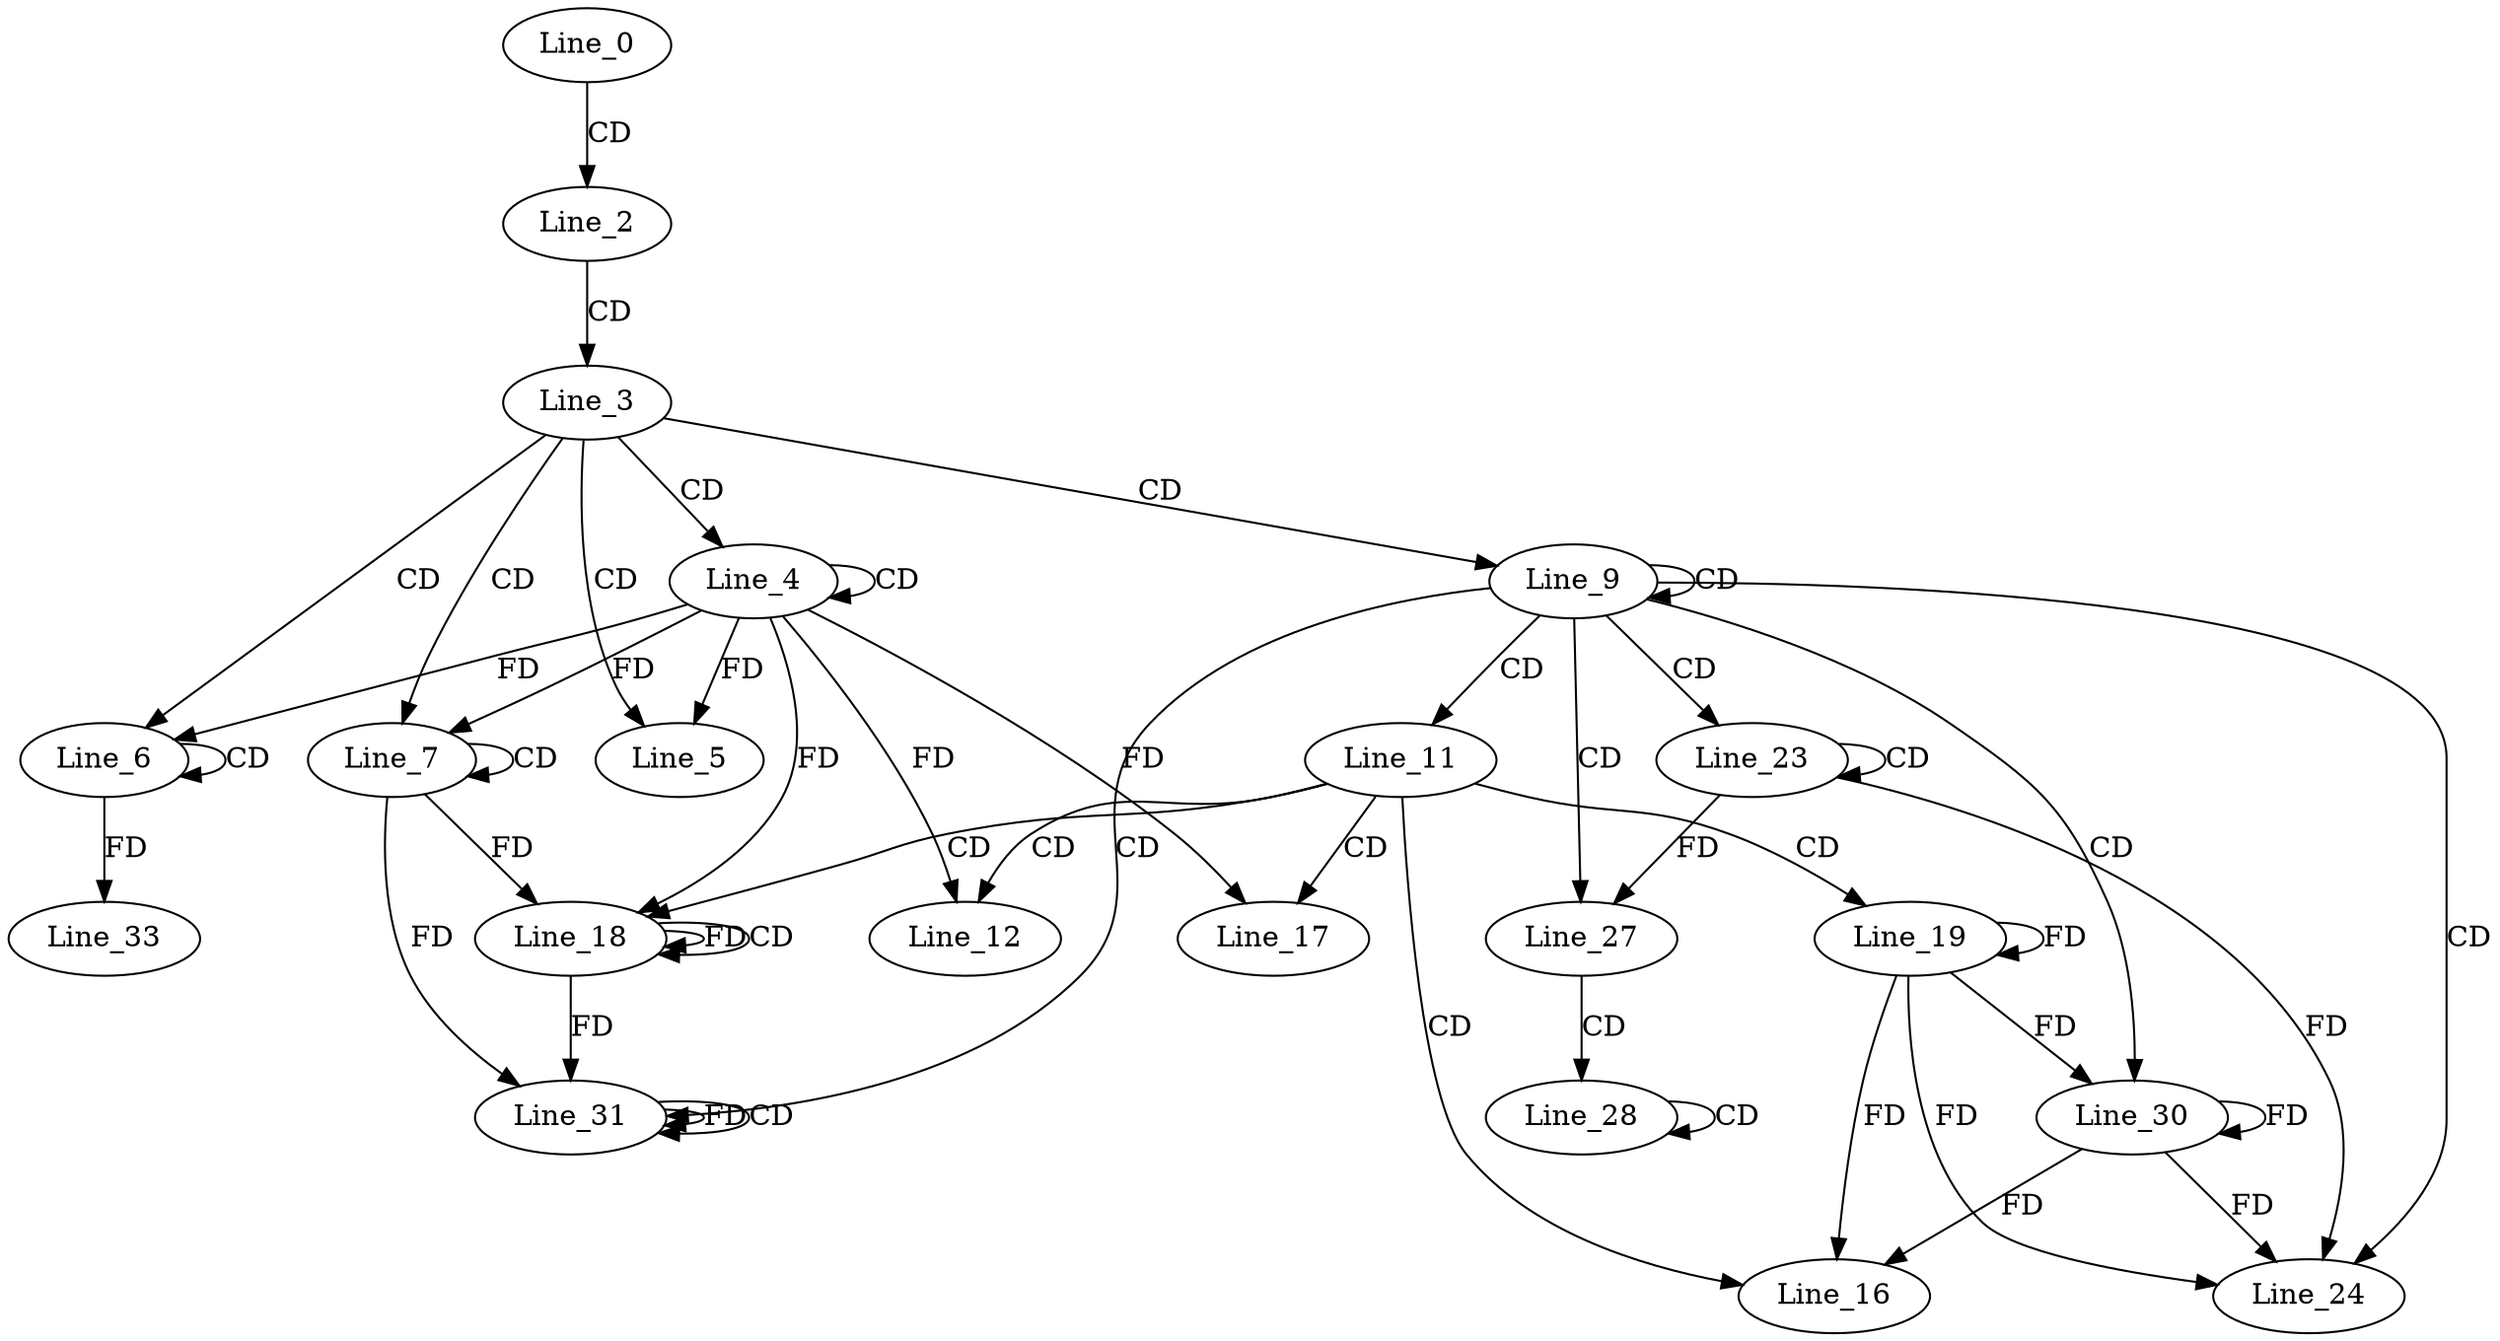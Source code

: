 digraph G {
  Line_0;
  Line_2;
  Line_3;
  Line_4;
  Line_4;
  Line_5;
  Line_6;
  Line_6;
  Line_7;
  Line_7;
  Line_9;
  Line_11;
  Line_11;
  Line_11;
  Line_12;
  Line_16;
  Line_17;
  Line_18;
  Line_18;
  Line_19;
  Line_23;
  Line_23;
  Line_24;
  Line_27;
  Line_27;
  Line_27;
  Line_28;
  Line_28;
  Line_28;
  Line_30;
  Line_31;
  Line_31;
  Line_33;
  Line_0 -> Line_2 [ label="CD" ];
  Line_2 -> Line_3 [ label="CD" ];
  Line_3 -> Line_4 [ label="CD" ];
  Line_4 -> Line_4 [ label="CD" ];
  Line_3 -> Line_5 [ label="CD" ];
  Line_4 -> Line_5 [ label="FD" ];
  Line_3 -> Line_6 [ label="CD" ];
  Line_6 -> Line_6 [ label="CD" ];
  Line_4 -> Line_6 [ label="FD" ];
  Line_3 -> Line_7 [ label="CD" ];
  Line_7 -> Line_7 [ label="CD" ];
  Line_4 -> Line_7 [ label="FD" ];
  Line_3 -> Line_9 [ label="CD" ];
  Line_9 -> Line_9 [ label="CD" ];
  Line_9 -> Line_11 [ label="CD" ];
  Line_11 -> Line_12 [ label="CD" ];
  Line_4 -> Line_12 [ label="FD" ];
  Line_11 -> Line_16 [ label="CD" ];
  Line_11 -> Line_17 [ label="CD" ];
  Line_4 -> Line_17 [ label="FD" ];
  Line_11 -> Line_18 [ label="CD" ];
  Line_18 -> Line_18 [ label="FD" ];
  Line_7 -> Line_18 [ label="FD" ];
  Line_18 -> Line_18 [ label="CD" ];
  Line_4 -> Line_18 [ label="FD" ];
  Line_11 -> Line_19 [ label="CD" ];
  Line_19 -> Line_19 [ label="FD" ];
  Line_9 -> Line_23 [ label="CD" ];
  Line_23 -> Line_23 [ label="CD" ];
  Line_9 -> Line_24 [ label="CD" ];
  Line_23 -> Line_24 [ label="FD" ];
  Line_19 -> Line_24 [ label="FD" ];
  Line_9 -> Line_27 [ label="CD" ];
  Line_23 -> Line_27 [ label="FD" ];
  Line_27 -> Line_28 [ label="CD" ];
  Line_28 -> Line_28 [ label="CD" ];
  Line_9 -> Line_30 [ label="CD" ];
  Line_19 -> Line_30 [ label="FD" ];
  Line_30 -> Line_30 [ label="FD" ];
  Line_9 -> Line_31 [ label="CD" ];
  Line_18 -> Line_31 [ label="FD" ];
  Line_31 -> Line_31 [ label="FD" ];
  Line_7 -> Line_31 [ label="FD" ];
  Line_31 -> Line_31 [ label="CD" ];
  Line_6 -> Line_33 [ label="FD" ];
  Line_19 -> Line_16 [ label="FD" ];
  Line_30 -> Line_16 [ label="FD" ];
  Line_30 -> Line_24 [ label="FD" ];
}
